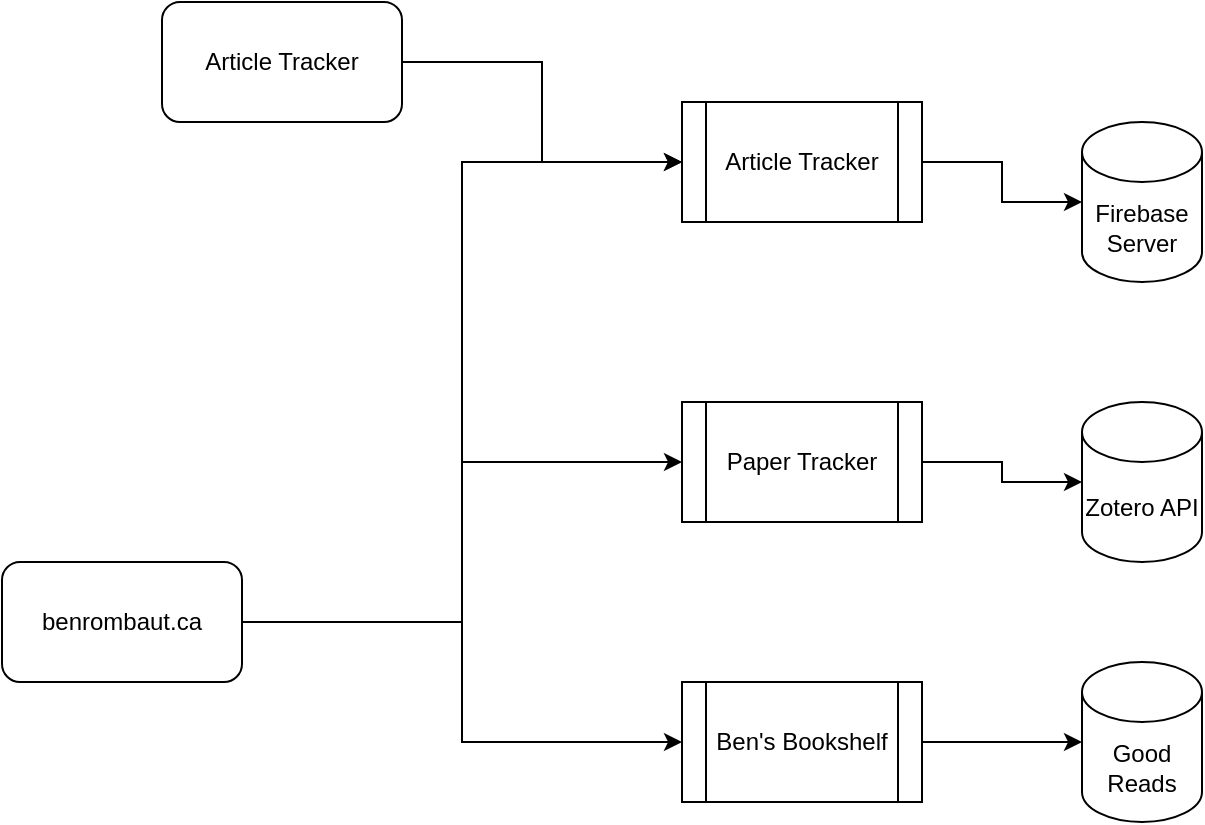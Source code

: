 <mxfile version="14.0.1" type="device"><diagram id="dSAzCAssFMmk9j97tUvs" name="Page-1"><mxGraphModel dx="946" dy="591" grid="1" gridSize="10" guides="1" tooltips="1" connect="1" arrows="1" fold="1" page="1" pageScale="1" pageWidth="850" pageHeight="1100" math="0" shadow="0"><root><mxCell id="0"/><mxCell id="1" parent="0"/><mxCell id="x8_wUEsUtBn8SQnEWoLI-2" value="Firebase Server" style="shape=cylinder3;whiteSpace=wrap;html=1;boundedLbl=1;backgroundOutline=1;size=15;" vertex="1" parent="1"><mxGeometry x="650" y="80" width="60" height="80" as="geometry"/></mxCell><mxCell id="x8_wUEsUtBn8SQnEWoLI-13" style="edgeStyle=orthogonalEdgeStyle;rounded=0;orthogonalLoop=1;jettySize=auto;html=1;entryX=0;entryY=0.5;entryDx=0;entryDy=0;" edge="1" parent="1" source="x8_wUEsUtBn8SQnEWoLI-3" target="x8_wUEsUtBn8SQnEWoLI-4"><mxGeometry relative="1" as="geometry"/></mxCell><mxCell id="x8_wUEsUtBn8SQnEWoLI-3" value="Article Tracker" style="rounded=1;whiteSpace=wrap;html=1;" vertex="1" parent="1"><mxGeometry x="190" y="20" width="120" height="60" as="geometry"/></mxCell><mxCell id="x8_wUEsUtBn8SQnEWoLI-6" value="" style="edgeStyle=orthogonalEdgeStyle;rounded=0;orthogonalLoop=1;jettySize=auto;html=1;" edge="1" parent="1" source="x8_wUEsUtBn8SQnEWoLI-4" target="x8_wUEsUtBn8SQnEWoLI-2"><mxGeometry relative="1" as="geometry"/></mxCell><mxCell id="x8_wUEsUtBn8SQnEWoLI-4" value="Article Tracker" style="shape=process;whiteSpace=wrap;html=1;backgroundOutline=1;" vertex="1" parent="1"><mxGeometry x="450" y="70" width="120" height="60" as="geometry"/></mxCell><mxCell id="x8_wUEsUtBn8SQnEWoLI-14" style="edgeStyle=orthogonalEdgeStyle;rounded=0;orthogonalLoop=1;jettySize=auto;html=1;entryX=0;entryY=0.5;entryDx=0;entryDy=0;" edge="1" parent="1" source="x8_wUEsUtBn8SQnEWoLI-5" target="x8_wUEsUtBn8SQnEWoLI-10"><mxGeometry relative="1" as="geometry"/></mxCell><mxCell id="x8_wUEsUtBn8SQnEWoLI-15" style="edgeStyle=orthogonalEdgeStyle;rounded=0;orthogonalLoop=1;jettySize=auto;html=1;exitX=1;exitY=0.5;exitDx=0;exitDy=0;entryX=0;entryY=0.5;entryDx=0;entryDy=0;" edge="1" parent="1" source="x8_wUEsUtBn8SQnEWoLI-5" target="x8_wUEsUtBn8SQnEWoLI-9"><mxGeometry relative="1" as="geometry"/></mxCell><mxCell id="x8_wUEsUtBn8SQnEWoLI-16" style="edgeStyle=orthogonalEdgeStyle;rounded=0;orthogonalLoop=1;jettySize=auto;html=1;exitX=1;exitY=0.5;exitDx=0;exitDy=0;entryX=0;entryY=0.5;entryDx=0;entryDy=0;" edge="1" parent="1" source="x8_wUEsUtBn8SQnEWoLI-5" target="x8_wUEsUtBn8SQnEWoLI-4"><mxGeometry relative="1" as="geometry"/></mxCell><mxCell id="x8_wUEsUtBn8SQnEWoLI-5" value="benrombaut.ca" style="rounded=1;whiteSpace=wrap;html=1;" vertex="1" parent="1"><mxGeometry x="110" y="300" width="120" height="60" as="geometry"/></mxCell><mxCell id="x8_wUEsUtBn8SQnEWoLI-7" value="Zotero API" style="shape=cylinder3;whiteSpace=wrap;html=1;boundedLbl=1;backgroundOutline=1;size=15;" vertex="1" parent="1"><mxGeometry x="650" y="220" width="60" height="80" as="geometry"/></mxCell><mxCell id="x8_wUEsUtBn8SQnEWoLI-8" value="Good Reads" style="shape=cylinder3;whiteSpace=wrap;html=1;boundedLbl=1;backgroundOutline=1;size=15;" vertex="1" parent="1"><mxGeometry x="650" y="350" width="60" height="80" as="geometry"/></mxCell><mxCell id="x8_wUEsUtBn8SQnEWoLI-11" value="" style="edgeStyle=orthogonalEdgeStyle;rounded=0;orthogonalLoop=1;jettySize=auto;html=1;" edge="1" parent="1" source="x8_wUEsUtBn8SQnEWoLI-9" target="x8_wUEsUtBn8SQnEWoLI-7"><mxGeometry relative="1" as="geometry"/></mxCell><mxCell id="x8_wUEsUtBn8SQnEWoLI-9" value="Paper Tracker" style="shape=process;whiteSpace=wrap;html=1;backgroundOutline=1;" vertex="1" parent="1"><mxGeometry x="450" y="220" width="120" height="60" as="geometry"/></mxCell><mxCell id="x8_wUEsUtBn8SQnEWoLI-12" value="" style="edgeStyle=orthogonalEdgeStyle;rounded=0;orthogonalLoop=1;jettySize=auto;html=1;" edge="1" parent="1" source="x8_wUEsUtBn8SQnEWoLI-10" target="x8_wUEsUtBn8SQnEWoLI-8"><mxGeometry relative="1" as="geometry"/></mxCell><mxCell id="x8_wUEsUtBn8SQnEWoLI-10" value="Ben's Bookshelf" style="shape=process;whiteSpace=wrap;html=1;backgroundOutline=1;" vertex="1" parent="1"><mxGeometry x="450" y="360" width="120" height="60" as="geometry"/></mxCell></root></mxGraphModel></diagram></mxfile>